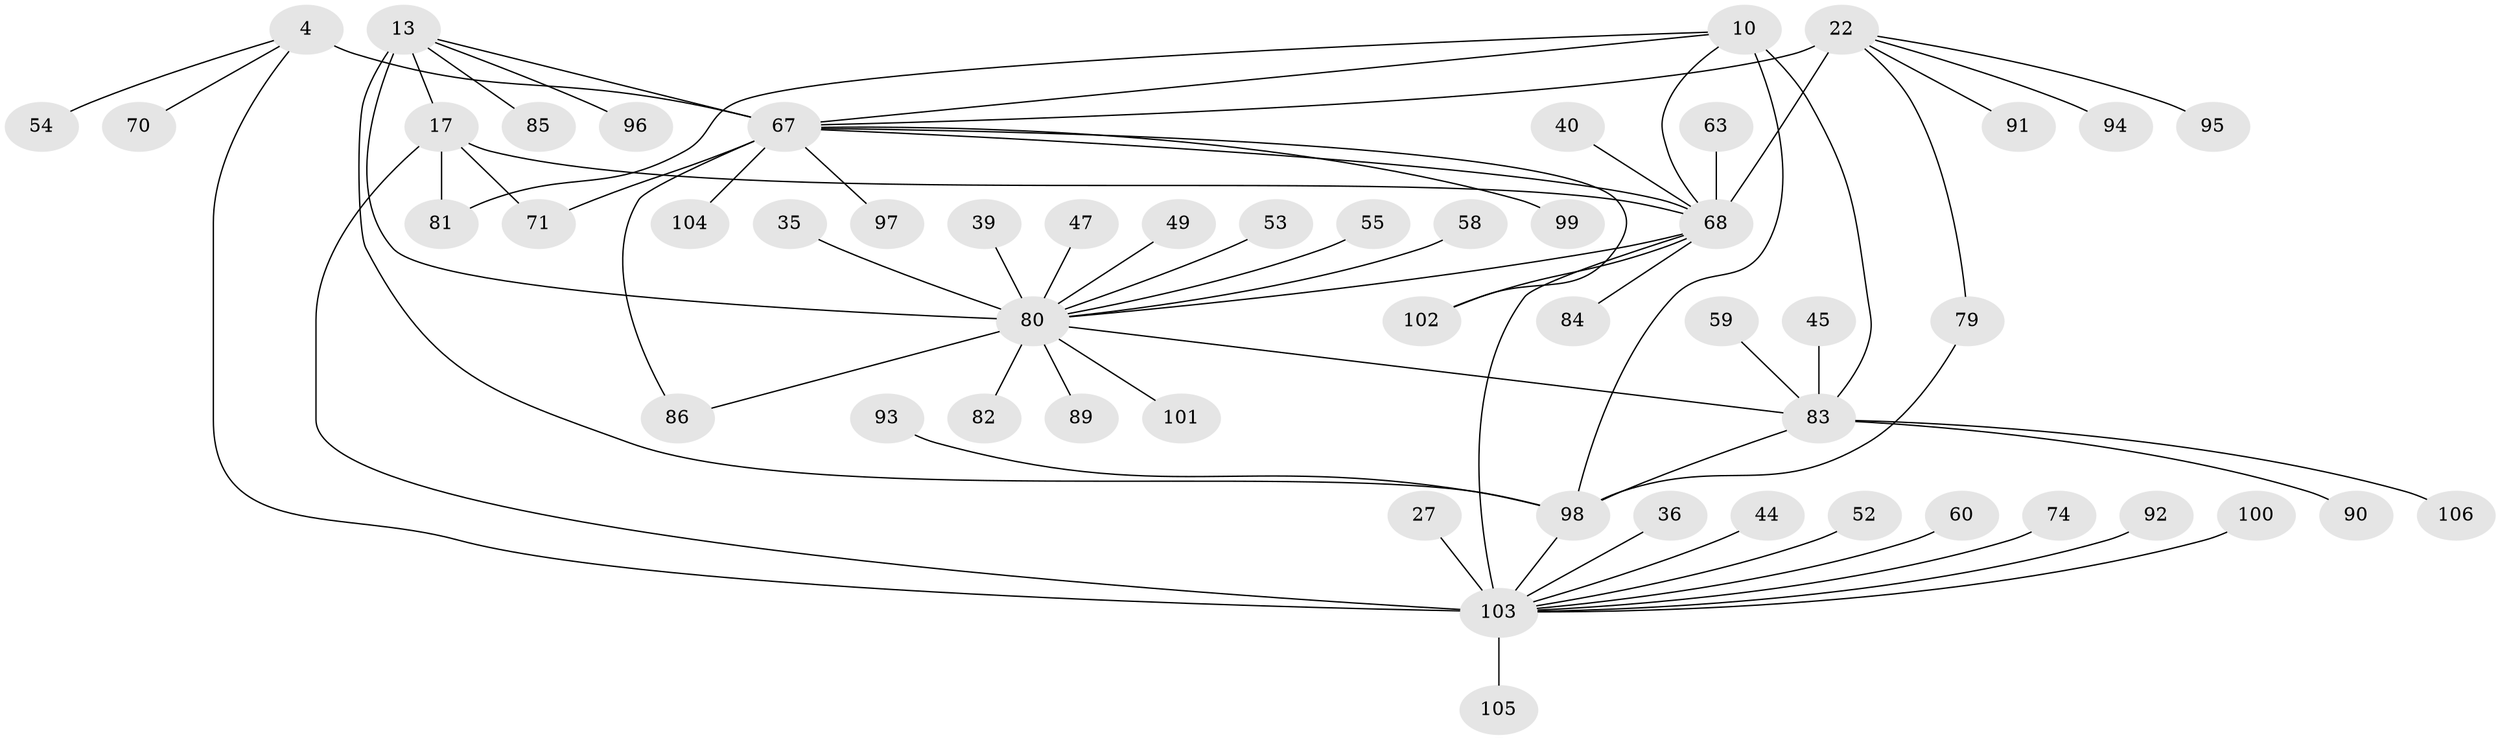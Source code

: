 // original degree distribution, {10: 0.02830188679245283, 7: 0.05660377358490566, 5: 0.018867924528301886, 6: 0.02830188679245283, 9: 0.04716981132075472, 12: 0.009433962264150943, 4: 0.02830188679245283, 8: 0.03773584905660377, 2: 0.20754716981132076, 1: 0.5, 3: 0.03773584905660377}
// Generated by graph-tools (version 1.1) at 2025/55/03/09/25 04:55:41]
// undirected, 53 vertices, 67 edges
graph export_dot {
graph [start="1"]
  node [color=gray90,style=filled];
  4 [super="+3"];
  10 [super="+9"];
  13 [super="+12"];
  17 [super="+16"];
  22 [super="+21"];
  27;
  35;
  36;
  39;
  40;
  44;
  45;
  47 [super="+37"];
  49;
  52;
  53;
  54;
  55;
  58;
  59;
  60;
  63;
  67 [super="+42+5+33+41+64+66"];
  68 [super="+23+25+62"];
  70;
  71;
  74;
  79;
  80 [super="+15+32"];
  81 [super="+72"];
  82;
  83 [super="+69+8"];
  84;
  85;
  86;
  89;
  90;
  91;
  92;
  93;
  94 [super="+65"];
  95 [super="+73"];
  96 [super="+29"];
  97 [super="+88"];
  98 [super="+6+56+57+75"];
  99;
  100;
  101;
  102 [super="+61+78"];
  103 [super="+38+20+46+87"];
  104 [super="+77"];
  105 [super="+28+31+43"];
  106 [super="+34+76"];
  4 -- 54;
  4 -- 70;
  4 -- 67 [weight=6];
  4 -- 103;
  10 -- 81;
  10 -- 83 [weight=4];
  10 -- 68 [weight=2];
  10 -- 98 [weight=2];
  10 -- 67;
  13 -- 98;
  13 -- 85;
  13 -- 17;
  13 -- 96;
  13 -- 67;
  13 -- 80 [weight=6];
  17 -- 71;
  17 -- 81;
  17 -- 68;
  17 -- 103 [weight=6];
  22 -- 79;
  22 -- 91;
  22 -- 67;
  22 -- 94;
  22 -- 95;
  22 -- 68 [weight=6];
  27 -- 103;
  35 -- 80;
  36 -- 103;
  39 -- 80;
  40 -- 68;
  44 -- 103;
  45 -- 83;
  47 -- 80;
  49 -- 80;
  52 -- 103;
  53 -- 80;
  55 -- 80;
  58 -- 80;
  59 -- 83;
  60 -- 103;
  63 -- 68;
  67 -- 99;
  67 -- 97;
  67 -- 102;
  67 -- 71;
  67 -- 104;
  67 -- 68;
  67 -- 86;
  68 -- 84;
  68 -- 102 [weight=2];
  68 -- 103 [weight=3];
  68 -- 80;
  74 -- 103;
  79 -- 98;
  80 -- 82;
  80 -- 83 [weight=2];
  80 -- 86;
  80 -- 89;
  80 -- 101;
  83 -- 106;
  83 -- 90;
  83 -- 98 [weight=3];
  92 -- 103;
  93 -- 98;
  98 -- 103;
  100 -- 103;
  103 -- 105;
}
